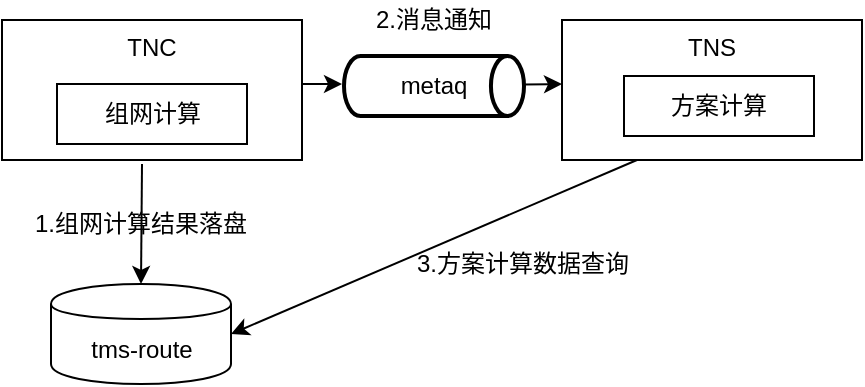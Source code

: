 <mxfile version="12.3.1" type="github" pages="1">
  <diagram id="bm1bNOkj_8VyeEYl24zR" name="Page-1">
    <mxGraphModel dx="946" dy="591" grid="1" gridSize="10" guides="1" tooltips="1" connect="1" arrows="1" fold="1" page="1" pageScale="1" pageWidth="827" pageHeight="1169" math="0" shadow="0">
      <root>
        <mxCell id="0"/>
        <mxCell id="1" parent="0"/>
        <mxCell id="pQBGxlGY77EAfO2A1jO3-2" value="TNC" style="rounded=0;whiteSpace=wrap;html=1;verticalAlign=top;" vertex="1" parent="1">
          <mxGeometry x="160" y="288" width="150" height="70" as="geometry"/>
        </mxCell>
        <mxCell id="pQBGxlGY77EAfO2A1jO3-3" value="组网计算" style="rounded=0;whiteSpace=wrap;html=1;" vertex="1" parent="1">
          <mxGeometry x="187.5" y="320" width="95" height="30" as="geometry"/>
        </mxCell>
        <mxCell id="pQBGxlGY77EAfO2A1jO3-4" value="TNS" style="rounded=0;whiteSpace=wrap;html=1;verticalAlign=top;" vertex="1" parent="1">
          <mxGeometry x="440" y="288" width="150" height="70" as="geometry"/>
        </mxCell>
        <mxCell id="pQBGxlGY77EAfO2A1jO3-7" value="方案计算" style="rounded=0;whiteSpace=wrap;html=1;" vertex="1" parent="1">
          <mxGeometry x="471" y="316" width="95" height="30" as="geometry"/>
        </mxCell>
        <mxCell id="pQBGxlGY77EAfO2A1jO3-8" value="tms-route" style="shape=cylinder;whiteSpace=wrap;html=1;boundedLbl=1;backgroundOutline=1;" vertex="1" parent="1">
          <mxGeometry x="184.5" y="420" width="90" height="50" as="geometry"/>
        </mxCell>
        <mxCell id="pQBGxlGY77EAfO2A1jO3-9" value="" style="endArrow=classic;html=1;exitX=0.25;exitY=1;exitDx=0;exitDy=0;entryX=1;entryY=0.5;entryDx=0;entryDy=0;" edge="1" parent="1" source="pQBGxlGY77EAfO2A1jO3-4" target="pQBGxlGY77EAfO2A1jO3-8">
          <mxGeometry width="50" height="50" relative="1" as="geometry">
            <mxPoint x="290" y="600" as="sourcePoint"/>
            <mxPoint x="340" y="550" as="targetPoint"/>
          </mxGeometry>
        </mxCell>
        <mxCell id="pQBGxlGY77EAfO2A1jO3-10" value="3.方案计算数据查询" style="text;html=1;strokeColor=none;fillColor=none;align=center;verticalAlign=middle;whiteSpace=wrap;rounded=0;" vertex="1" parent="1">
          <mxGeometry x="355.5" y="400" width="129" height="20" as="geometry"/>
        </mxCell>
        <mxCell id="pQBGxlGY77EAfO2A1jO3-12" value="" style="endArrow=classic;html=1;" edge="1" parent="1" source="pQBGxlGY77EAfO2A1jO3-6">
          <mxGeometry width="50" height="50" relative="1" as="geometry">
            <mxPoint x="330" y="570" as="sourcePoint"/>
            <mxPoint x="440" y="320" as="targetPoint"/>
          </mxGeometry>
        </mxCell>
        <mxCell id="pQBGxlGY77EAfO2A1jO3-6" value="metaq" style="strokeWidth=2;html=1;shape=mxgraph.flowchart.direct_data;whiteSpace=wrap;" vertex="1" parent="1">
          <mxGeometry x="331" y="306" width="90" height="30" as="geometry"/>
        </mxCell>
        <mxCell id="pQBGxlGY77EAfO2A1jO3-13" value="" style="endArrow=classic;html=1;" edge="1" parent="1">
          <mxGeometry width="50" height="50" relative="1" as="geometry">
            <mxPoint x="310" y="320" as="sourcePoint"/>
            <mxPoint x="330" y="320" as="targetPoint"/>
          </mxGeometry>
        </mxCell>
        <mxCell id="pQBGxlGY77EAfO2A1jO3-14" value="" style="endArrow=classic;html=1;entryX=0.5;entryY=0;entryDx=0;entryDy=0;" edge="1" parent="1" target="pQBGxlGY77EAfO2A1jO3-8">
          <mxGeometry width="50" height="50" relative="1" as="geometry">
            <mxPoint x="230" y="360" as="sourcePoint"/>
            <mxPoint x="290" y="550" as="targetPoint"/>
          </mxGeometry>
        </mxCell>
        <mxCell id="pQBGxlGY77EAfO2A1jO3-15" value="1.组网计算结果落盘" style="text;html=1;strokeColor=none;fillColor=none;align=center;verticalAlign=middle;whiteSpace=wrap;rounded=0;" vertex="1" parent="1">
          <mxGeometry x="165" y="380" width="129" height="20" as="geometry"/>
        </mxCell>
        <mxCell id="pQBGxlGY77EAfO2A1jO3-16" value="2.消息通知" style="text;html=1;strokeColor=none;fillColor=none;align=center;verticalAlign=middle;whiteSpace=wrap;rounded=0;" vertex="1" parent="1">
          <mxGeometry x="346" y="278" width="60" height="20" as="geometry"/>
        </mxCell>
      </root>
    </mxGraphModel>
  </diagram>
</mxfile>
